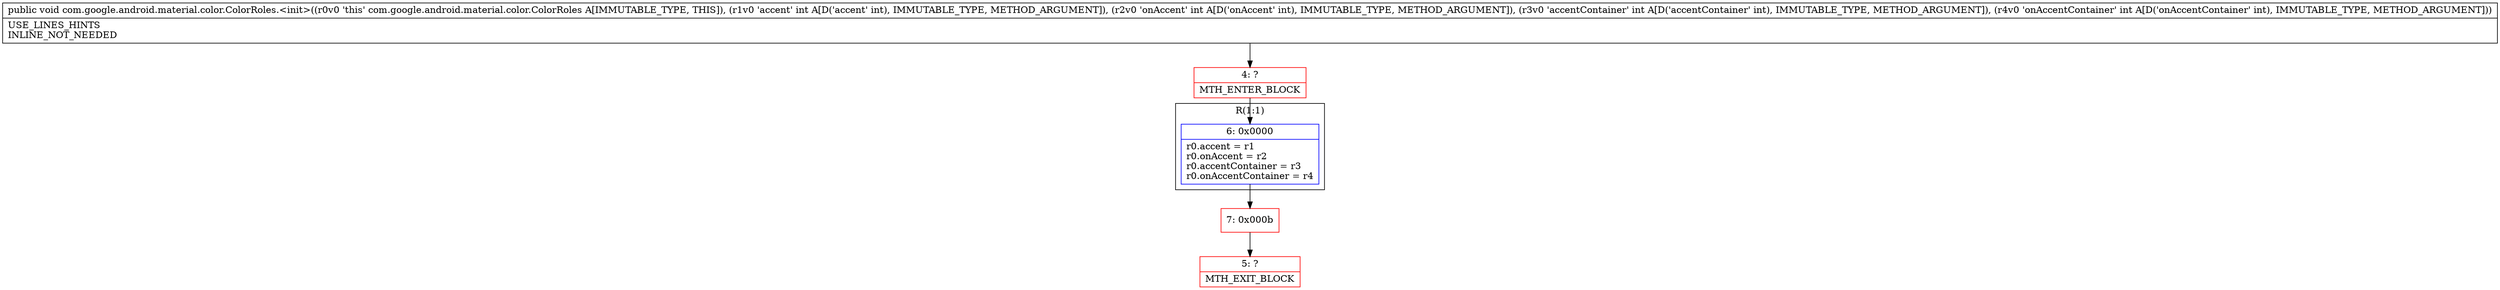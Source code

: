 digraph "CFG forcom.google.android.material.color.ColorRoles.\<init\>(IIII)V" {
subgraph cluster_Region_1771877311 {
label = "R(1:1)";
node [shape=record,color=blue];
Node_6 [shape=record,label="{6\:\ 0x0000|r0.accent = r1\lr0.onAccent = r2\lr0.accentContainer = r3\lr0.onAccentContainer = r4\l}"];
}
Node_4 [shape=record,color=red,label="{4\:\ ?|MTH_ENTER_BLOCK\l}"];
Node_7 [shape=record,color=red,label="{7\:\ 0x000b}"];
Node_5 [shape=record,color=red,label="{5\:\ ?|MTH_EXIT_BLOCK\l}"];
MethodNode[shape=record,label="{public void com.google.android.material.color.ColorRoles.\<init\>((r0v0 'this' com.google.android.material.color.ColorRoles A[IMMUTABLE_TYPE, THIS]), (r1v0 'accent' int A[D('accent' int), IMMUTABLE_TYPE, METHOD_ARGUMENT]), (r2v0 'onAccent' int A[D('onAccent' int), IMMUTABLE_TYPE, METHOD_ARGUMENT]), (r3v0 'accentContainer' int A[D('accentContainer' int), IMMUTABLE_TYPE, METHOD_ARGUMENT]), (r4v0 'onAccentContainer' int A[D('onAccentContainer' int), IMMUTABLE_TYPE, METHOD_ARGUMENT]))  | USE_LINES_HINTS\lINLINE_NOT_NEEDED\l}"];
MethodNode -> Node_4;Node_6 -> Node_7;
Node_4 -> Node_6;
Node_7 -> Node_5;
}

